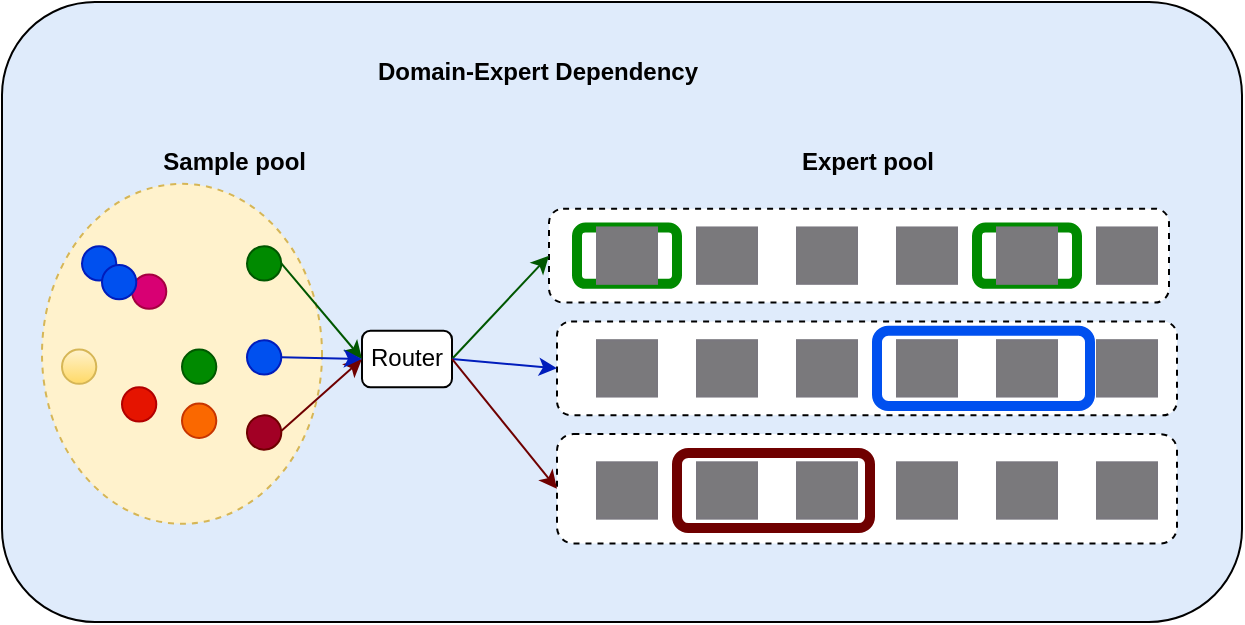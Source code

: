 <mxfile version="24.2.3" type="github">
  <diagram name="第 1 页" id="IuVBY7zCxeRyTuslbeWJ">
    <mxGraphModel dx="780" dy="1581" grid="1" gridSize="10" guides="1" tooltips="1" connect="1" arrows="1" fold="1" page="1" pageScale="1" pageWidth="827" pageHeight="1169" math="0" shadow="0">
      <root>
        <mxCell id="0" />
        <mxCell id="1" parent="0" />
        <mxCell id="HFi6LKzckSWgGvqBd1pe-1" value="" style="group" vertex="1" connectable="0" parent="1">
          <mxGeometry x="410" y="-220" width="600" height="310" as="geometry" />
        </mxCell>
        <mxCell id="HFi6LKzckSWgGvqBd1pe-2" value="" style="rounded=1;whiteSpace=wrap;html=1;fillColor=#dfebfb;fontColor=#ffffff;strokeColor=#000000;" vertex="1" parent="HFi6LKzckSWgGvqBd1pe-1">
          <mxGeometry x="-20" width="620" height="310" as="geometry" />
        </mxCell>
        <mxCell id="HFi6LKzckSWgGvqBd1pe-3" value="" style="group" vertex="1" connectable="0" parent="HFi6LKzckSWgGvqBd1pe-1">
          <mxGeometry x="10" y="65.758" width="557.5" height="204.948" as="geometry" />
        </mxCell>
        <mxCell id="HFi6LKzckSWgGvqBd1pe-4" value="" style="rounded=1;whiteSpace=wrap;html=1;dashed=1;" vertex="1" parent="HFi6LKzckSWgGvqBd1pe-3">
          <mxGeometry x="243.5" y="37.576" width="310" height="46.97" as="geometry" />
        </mxCell>
        <mxCell id="HFi6LKzckSWgGvqBd1pe-5" value="" style="rounded=1;whiteSpace=wrap;html=1;dashed=1;" vertex="1" parent="HFi6LKzckSWgGvqBd1pe-3">
          <mxGeometry x="247.5" y="93.939" width="310" height="46.97" as="geometry" />
        </mxCell>
        <mxCell id="HFi6LKzckSWgGvqBd1pe-6" value="" style="rounded=1;whiteSpace=wrap;html=1;strokeWidth=5;strokeColor=#008a00;" vertex="1" parent="HFi6LKzckSWgGvqBd1pe-3">
          <mxGeometry x="257.5" y="46.97" width="50" height="28.182" as="geometry" />
        </mxCell>
        <mxCell id="HFi6LKzckSWgGvqBd1pe-7" value="" style="rounded=1;whiteSpace=wrap;html=1;strokeWidth=5;strokeColor=#008a00;" vertex="1" parent="HFi6LKzckSWgGvqBd1pe-3">
          <mxGeometry x="457.5" y="46.97" width="50" height="28.182" as="geometry" />
        </mxCell>
        <mxCell id="HFi6LKzckSWgGvqBd1pe-8" value="" style="group" vertex="1" connectable="0" parent="HFi6LKzckSWgGvqBd1pe-3">
          <mxGeometry x="30" y="75.152" width="160" height="120" as="geometry" />
        </mxCell>
        <mxCell id="HFi6LKzckSWgGvqBd1pe-53" value="" style="ellipse;whiteSpace=wrap;html=1;fillColor=#fff2cc;strokeColor=#d6b656;dashed=1;" vertex="1" parent="HFi6LKzckSWgGvqBd1pe-8">
          <mxGeometry x="-40" y="-50" width="140" height="170" as="geometry" />
        </mxCell>
        <mxCell id="HFi6LKzckSWgGvqBd1pe-9" value="Router" style="rounded=1;whiteSpace=wrap;html=1;" vertex="1" parent="HFi6LKzckSWgGvqBd1pe-8">
          <mxGeometry x="120" y="23.485" width="45" height="28.182" as="geometry" />
        </mxCell>
        <mxCell id="HFi6LKzckSWgGvqBd1pe-10" value="" style="endArrow=classic;html=1;rounded=0;entryX=0;entryY=0.5;entryDx=0;entryDy=0;exitX=0.5;exitY=0;exitDx=0;exitDy=0;fillColor=#a20025;strokeColor=#6F0000;" edge="1" parent="HFi6LKzckSWgGvqBd1pe-8" source="HFi6LKzckSWgGvqBd1pe-13" target="HFi6LKzckSWgGvqBd1pe-9">
          <mxGeometry width="50" height="50" relative="1" as="geometry">
            <mxPoint x="175" y="46.97" as="sourcePoint" />
            <mxPoint x="240" y="111.788" as="targetPoint" />
          </mxGeometry>
        </mxCell>
        <mxCell id="HFi6LKzckSWgGvqBd1pe-11" value="" style="ellipse;whiteSpace=wrap;html=1;aspect=fixed;fillColor=#008a00;strokeColor=#005700;fontColor=#ffffff;" vertex="1" parent="HFi6LKzckSWgGvqBd1pe-8">
          <mxGeometry x="30" y="32.879" width="17.143" height="17.143" as="geometry" />
        </mxCell>
        <mxCell id="HFi6LKzckSWgGvqBd1pe-12" value="" style="ellipse;whiteSpace=wrap;html=1;aspect=fixed;fillColor=#e51400;strokeColor=#B20000;fontColor=#ffffff;" vertex="1" parent="HFi6LKzckSWgGvqBd1pe-8">
          <mxGeometry y="51.667" width="17.143" height="17.143" as="geometry" />
        </mxCell>
        <mxCell id="HFi6LKzckSWgGvqBd1pe-13" value="" style="ellipse;whiteSpace=wrap;html=1;aspect=fixed;fillColor=#a20025;strokeColor=#6F0000;fontColor=#ffffff;direction=south;rotation=-5;" vertex="1" parent="HFi6LKzckSWgGvqBd1pe-8">
          <mxGeometry x="62.5" y="65.758" width="17.143" height="17.143" as="geometry" />
        </mxCell>
        <mxCell id="HFi6LKzckSWgGvqBd1pe-14" value="" style="ellipse;whiteSpace=wrap;html=1;aspect=fixed;fillColor=#fa6800;strokeColor=#C73500;fontColor=#000000;" vertex="1" parent="HFi6LKzckSWgGvqBd1pe-8">
          <mxGeometry x="30" y="59.886" width="17.143" height="17.143" as="geometry" />
        </mxCell>
        <mxCell id="HFi6LKzckSWgGvqBd1pe-15" value="" style="ellipse;whiteSpace=wrap;html=1;aspect=fixed;fillColor=#0050ef;strokeColor=#001DBC;fontColor=#ffffff;" vertex="1" parent="HFi6LKzckSWgGvqBd1pe-8">
          <mxGeometry x="62.5" y="28.182" width="17.143" height="17.143" as="geometry" />
        </mxCell>
        <mxCell id="HFi6LKzckSWgGvqBd1pe-16" value="" style="ellipse;whiteSpace=wrap;html=1;aspect=fixed;fillColor=#008a00;strokeColor=#005700;fontColor=#ffffff;" vertex="1" parent="HFi6LKzckSWgGvqBd1pe-8">
          <mxGeometry x="62.5" y="-18.788" width="17.143" height="17.143" as="geometry" />
        </mxCell>
        <mxCell id="HFi6LKzckSWgGvqBd1pe-17" value="" style="endArrow=classic;html=1;rounded=0;entryX=0;entryY=0.5;entryDx=0;entryDy=0;exitX=1;exitY=0.5;exitDx=0;exitDy=0;fillColor=#008a00;strokeColor=#005700;" edge="1" parent="HFi6LKzckSWgGvqBd1pe-8" source="HFi6LKzckSWgGvqBd1pe-16" target="HFi6LKzckSWgGvqBd1pe-9">
          <mxGeometry width="50" height="50" relative="1" as="geometry">
            <mxPoint x="175" y="46.97" as="sourcePoint" />
            <mxPoint x="236" y="-4.697" as="targetPoint" />
          </mxGeometry>
        </mxCell>
        <mxCell id="HFi6LKzckSWgGvqBd1pe-18" value="" style="endArrow=classic;html=1;rounded=0;entryX=0;entryY=0.5;entryDx=0;entryDy=0;fillColor=#0050ef;strokeColor=#001DBC;exitX=1;exitY=0.5;exitDx=0;exitDy=0;" edge="1" parent="HFi6LKzckSWgGvqBd1pe-8" source="HFi6LKzckSWgGvqBd1pe-15" target="HFi6LKzckSWgGvqBd1pe-9">
          <mxGeometry width="50" height="50" relative="1" as="geometry">
            <mxPoint x="100" y="37.576" as="sourcePoint" />
            <mxPoint x="30" y="-18.788" as="targetPoint" />
          </mxGeometry>
        </mxCell>
        <mxCell id="HFi6LKzckSWgGvqBd1pe-19" value="" style="rounded=0;whiteSpace=wrap;html=1;fillColor=#7a797c;strokeColor=#79777e;fontColor=#ffffff;" vertex="1" parent="HFi6LKzckSWgGvqBd1pe-3">
          <mxGeometry x="367.5" y="46.97" width="30" height="28.182" as="geometry" />
        </mxCell>
        <mxCell id="HFi6LKzckSWgGvqBd1pe-20" value="" style="group" vertex="1" connectable="0" parent="HFi6LKzckSWgGvqBd1pe-3">
          <mxGeometry x="257.5" y="103.333" width="256.5" height="34.128" as="geometry" />
        </mxCell>
        <mxCell id="HFi6LKzckSWgGvqBd1pe-21" value="" style="rounded=1;whiteSpace=wrap;html=1;fillColor=#FFFFFF;fontColor=#ffffff;strokeColor=#0050ef;strokeWidth=5;" vertex="1" parent="HFi6LKzckSWgGvqBd1pe-20">
          <mxGeometry x="150" y="-4.697" width="106.5" height="37.576" as="geometry" />
        </mxCell>
        <mxCell id="HFi6LKzckSWgGvqBd1pe-22" value="" style="rounded=0;whiteSpace=wrap;html=1;fillColor=#7a797c;strokeColor=#79777e;fontColor=#ffffff;" vertex="1" parent="HFi6LKzckSWgGvqBd1pe-20">
          <mxGeometry x="10" width="30.0" height="28.182" as="geometry" />
        </mxCell>
        <mxCell id="HFi6LKzckSWgGvqBd1pe-23" value="" style="rounded=0;whiteSpace=wrap;html=1;fillColor=#7a797c;strokeColor=#79777e;fontColor=#ffffff;" vertex="1" parent="HFi6LKzckSWgGvqBd1pe-20">
          <mxGeometry x="60.0" width="30.0" height="28.182" as="geometry" />
        </mxCell>
        <mxCell id="HFi6LKzckSWgGvqBd1pe-24" value="" style="rounded=0;whiteSpace=wrap;html=1;fillColor=#7a797c;strokeColor=#79777e;fontColor=#ffffff;" vertex="1" parent="HFi6LKzckSWgGvqBd1pe-20">
          <mxGeometry x="110.0" width="30.0" height="28.182" as="geometry" />
        </mxCell>
        <mxCell id="HFi6LKzckSWgGvqBd1pe-25" value="" style="rounded=0;whiteSpace=wrap;html=1;fillColor=#7a797c;strokeColor=#79777e;fontColor=#ffffff;" vertex="1" parent="HFi6LKzckSWgGvqBd1pe-20">
          <mxGeometry x="210" width="30.0" height="28.182" as="geometry" />
        </mxCell>
        <mxCell id="HFi6LKzckSWgGvqBd1pe-26" value="" style="rounded=0;whiteSpace=wrap;html=1;fillColor=#7a797c;strokeColor=#79777e;fontColor=#ffffff;" vertex="1" parent="HFi6LKzckSWgGvqBd1pe-3">
          <mxGeometry x="267.5" y="46.97" width="30" height="28.182" as="geometry" />
        </mxCell>
        <mxCell id="HFi6LKzckSWgGvqBd1pe-27" value="" style="rounded=0;whiteSpace=wrap;html=1;fillColor=#7a797c;strokeColor=#79777e;fontColor=#ffffff;" vertex="1" parent="HFi6LKzckSWgGvqBd1pe-3">
          <mxGeometry x="317.5" y="46.97" width="30" height="28.182" as="geometry" />
        </mxCell>
        <mxCell id="HFi6LKzckSWgGvqBd1pe-28" value="" style="rounded=0;whiteSpace=wrap;html=1;fillColor=#7a797c;strokeColor=#79777e;fontColor=#ffffff;" vertex="1" parent="HFi6LKzckSWgGvqBd1pe-3">
          <mxGeometry x="467.5" y="46.97" width="30" height="28.182" as="geometry" />
        </mxCell>
        <mxCell id="HFi6LKzckSWgGvqBd1pe-29" value="" style="rounded=0;whiteSpace=wrap;html=1;fillColor=#7a797c;strokeColor=#79777e;fontColor=#ffffff;" vertex="1" parent="HFi6LKzckSWgGvqBd1pe-3">
          <mxGeometry x="417.5" y="46.97" width="30" height="28.182" as="geometry" />
        </mxCell>
        <mxCell id="HFi6LKzckSWgGvqBd1pe-30" value="" style="rounded=0;whiteSpace=wrap;html=1;fillColor=#7a797c;strokeColor=#79777e;fontColor=#ffffff;" vertex="1" parent="HFi6LKzckSWgGvqBd1pe-3">
          <mxGeometry x="417.5" y="103.333" width="30" height="28.182" as="geometry" />
        </mxCell>
        <mxCell id="HFi6LKzckSWgGvqBd1pe-31" value="" style="rounded=0;whiteSpace=wrap;html=1;fillColor=#7a797c;strokeColor=#79777e;fontColor=#ffffff;" vertex="1" parent="HFi6LKzckSWgGvqBd1pe-3">
          <mxGeometry x="517.5" y="46.97" width="30" height="28.182" as="geometry" />
        </mxCell>
        <mxCell id="HFi6LKzckSWgGvqBd1pe-32" value="" style="rounded=0;whiteSpace=wrap;html=1;fillColor=#7a797c;strokeColor=#79777e;fontColor=#ffffff;" vertex="1" parent="HFi6LKzckSWgGvqBd1pe-3">
          <mxGeometry x="517.5" y="103.333" width="30" height="28.182" as="geometry" />
        </mxCell>
        <mxCell id="HFi6LKzckSWgGvqBd1pe-33" value="" style="endArrow=classic;html=1;rounded=0;entryX=0;entryY=0.5;entryDx=0;entryDy=0;exitX=1;exitY=0.5;exitDx=0;exitDy=0;fillColor=#008a00;strokeColor=#005700;" edge="1" parent="HFi6LKzckSWgGvqBd1pe-3" source="HFi6LKzckSWgGvqBd1pe-9" target="HFi6LKzckSWgGvqBd1pe-4">
          <mxGeometry width="50" height="50" relative="1" as="geometry">
            <mxPoint x="27.5" y="263.03" as="sourcePoint" />
            <mxPoint x="237.5" y="65.758" as="targetPoint" />
          </mxGeometry>
        </mxCell>
        <mxCell id="HFi6LKzckSWgGvqBd1pe-34" value="" style="group" vertex="1" connectable="0" parent="HFi6LKzckSWgGvqBd1pe-3">
          <mxGeometry x="257.5" y="159.697" width="300" height="45.251" as="geometry" />
        </mxCell>
        <mxCell id="HFi6LKzckSWgGvqBd1pe-35" value="" style="rounded=1;whiteSpace=wrap;html=1;dashed=1;" vertex="1" parent="HFi6LKzckSWgGvqBd1pe-34">
          <mxGeometry x="-10" y="-9.394" width="310" height="54.645" as="geometry" />
        </mxCell>
        <mxCell id="HFi6LKzckSWgGvqBd1pe-36" value="" style="rounded=1;whiteSpace=wrap;html=1;fillColor=#ffffff;fontColor=#ffffff;strokeColor=#6F0000;strokeWidth=5;" vertex="1" parent="HFi6LKzckSWgGvqBd1pe-34">
          <mxGeometry x="50" width="96.5" height="37.576" as="geometry" />
        </mxCell>
        <mxCell id="HFi6LKzckSWgGvqBd1pe-37" value="" style="group" vertex="1" connectable="0" parent="HFi6LKzckSWgGvqBd1pe-34">
          <mxGeometry y="4.697" width="256.5" height="34.128" as="geometry" />
        </mxCell>
        <mxCell id="HFi6LKzckSWgGvqBd1pe-38" value="" style="rounded=0;whiteSpace=wrap;html=1;fillColor=#7a797c;strokeColor=#79777e;fontColor=#ffffff;" vertex="1" parent="HFi6LKzckSWgGvqBd1pe-37">
          <mxGeometry x="10" width="30.0" height="28.182" as="geometry" />
        </mxCell>
        <mxCell id="HFi6LKzckSWgGvqBd1pe-39" value="" style="rounded=0;whiteSpace=wrap;html=1;fillColor=#7a797c;strokeColor=#79777e;fontColor=#ffffff;" vertex="1" parent="HFi6LKzckSWgGvqBd1pe-37">
          <mxGeometry x="60.0" width="30.0" height="28.182" as="geometry" />
        </mxCell>
        <mxCell id="HFi6LKzckSWgGvqBd1pe-40" value="" style="rounded=0;whiteSpace=wrap;html=1;fillColor=#7a797c;strokeColor=#79777e;fontColor=#ffffff;" vertex="1" parent="HFi6LKzckSWgGvqBd1pe-37">
          <mxGeometry x="110.0" width="30.0" height="28.182" as="geometry" />
        </mxCell>
        <mxCell id="HFi6LKzckSWgGvqBd1pe-41" value="" style="rounded=0;whiteSpace=wrap;html=1;fillColor=#7a797c;strokeColor=#79777e;fontColor=#ffffff;" vertex="1" parent="HFi6LKzckSWgGvqBd1pe-37">
          <mxGeometry x="210" width="30.0" height="28.182" as="geometry" />
        </mxCell>
        <mxCell id="HFi6LKzckSWgGvqBd1pe-42" value="" style="rounded=0;whiteSpace=wrap;html=1;fillColor=#7a797c;strokeColor=#79777e;fontColor=#ffffff;" vertex="1" parent="HFi6LKzckSWgGvqBd1pe-34">
          <mxGeometry x="160" y="4.697" width="30" height="28.182" as="geometry" />
        </mxCell>
        <mxCell id="HFi6LKzckSWgGvqBd1pe-43" value="" style="rounded=0;whiteSpace=wrap;html=1;fillColor=#7a797c;strokeColor=#79777e;fontColor=#ffffff;" vertex="1" parent="HFi6LKzckSWgGvqBd1pe-34">
          <mxGeometry x="260" y="4.697" width="30" height="28.182" as="geometry" />
        </mxCell>
        <mxCell id="HFi6LKzckSWgGvqBd1pe-44" value="" style="endArrow=classic;html=1;rounded=0;entryX=0;entryY=0.5;entryDx=0;entryDy=0;exitX=1;exitY=0.5;exitDx=0;exitDy=0;fillColor=#0050ef;strokeColor=#001DBC;" edge="1" parent="HFi6LKzckSWgGvqBd1pe-3" source="HFi6LKzckSWgGvqBd1pe-9" target="HFi6LKzckSWgGvqBd1pe-5">
          <mxGeometry width="50" height="50" relative="1" as="geometry">
            <mxPoint x="217.5" y="112.727" as="sourcePoint" />
            <mxPoint x="257.5" y="70.455" as="targetPoint" />
          </mxGeometry>
        </mxCell>
        <mxCell id="HFi6LKzckSWgGvqBd1pe-45" value="" style="endArrow=classic;html=1;rounded=0;entryX=0;entryY=0.5;entryDx=0;entryDy=0;exitX=1;exitY=0.5;exitDx=0;exitDy=0;fillColor=#a20025;strokeColor=#6F0000;" edge="1" parent="HFi6LKzckSWgGvqBd1pe-3" source="HFi6LKzckSWgGvqBd1pe-9" target="HFi6LKzckSWgGvqBd1pe-35">
          <mxGeometry width="50" height="50" relative="1" as="geometry">
            <mxPoint x="212.5" y="122.121" as="sourcePoint" />
            <mxPoint x="257.5" y="126.818" as="targetPoint" />
          </mxGeometry>
        </mxCell>
        <mxCell id="HFi6LKzckSWgGvqBd1pe-46" value="" style="ellipse;whiteSpace=wrap;html=1;aspect=fixed;fillColor=#0050ef;strokeColor=#001DBC;fontColor=#ffffff;" vertex="1" parent="HFi6LKzckSWgGvqBd1pe-3">
          <mxGeometry x="10" y="56.364" width="17.143" height="17.143" as="geometry" />
        </mxCell>
        <mxCell id="HFi6LKzckSWgGvqBd1pe-47" value="" style="ellipse;whiteSpace=wrap;html=1;aspect=fixed;fillColor=#fff2cc;strokeColor=#d6b656;gradientColor=#ffd966;" vertex="1" parent="HFi6LKzckSWgGvqBd1pe-3">
          <mxGeometry y="108.03" width="17.143" height="17.143" as="geometry" />
        </mxCell>
        <mxCell id="HFi6LKzckSWgGvqBd1pe-48" value="" style="ellipse;whiteSpace=wrap;html=1;aspect=fixed;fillColor=#d80073;strokeColor=#A50040;fontColor=#ffffff;" vertex="1" parent="HFi6LKzckSWgGvqBd1pe-3">
          <mxGeometry x="35" y="70.455" width="17.143" height="17.143" as="geometry" />
        </mxCell>
        <mxCell id="HFi6LKzckSWgGvqBd1pe-49" value="" style="ellipse;whiteSpace=wrap;html=1;aspect=fixed;fillColor=#0050ef;strokeColor=#001DBC;fontColor=#ffffff;" vertex="1" parent="HFi6LKzckSWgGvqBd1pe-3">
          <mxGeometry x="20" y="65.758" width="17.143" height="17.143" as="geometry" />
        </mxCell>
        <mxCell id="HFi6LKzckSWgGvqBd1pe-50" value="&lt;b&gt;Expert pool&lt;/b&gt;" style="text;strokeColor=none;align=center;fillColor=none;html=1;verticalAlign=middle;whiteSpace=wrap;rounded=0;" vertex="1" parent="HFi6LKzckSWgGvqBd1pe-3">
          <mxGeometry x="332.5" width="140" height="28.182" as="geometry" />
        </mxCell>
        <mxCell id="HFi6LKzckSWgGvqBd1pe-51" value="&lt;b&gt;Sample pool&amp;nbsp;&lt;/b&gt;" style="text;strokeColor=none;align=center;fillColor=none;html=1;verticalAlign=middle;whiteSpace=wrap;rounded=0;" vertex="1" parent="HFi6LKzckSWgGvqBd1pe-3">
          <mxGeometry x="17.5" width="140" height="28.182" as="geometry" />
        </mxCell>
        <mxCell id="HFi6LKzckSWgGvqBd1pe-52" value="&lt;b&gt;Domain-Expert Dependency&lt;/b&gt;" style="text;strokeColor=none;align=center;fillColor=none;html=1;verticalAlign=middle;whiteSpace=wrap;rounded=0;" vertex="1" parent="HFi6LKzckSWgGvqBd1pe-1">
          <mxGeometry x="111.111" y="20" width="273.878" height="30" as="geometry" />
        </mxCell>
      </root>
    </mxGraphModel>
  </diagram>
</mxfile>
